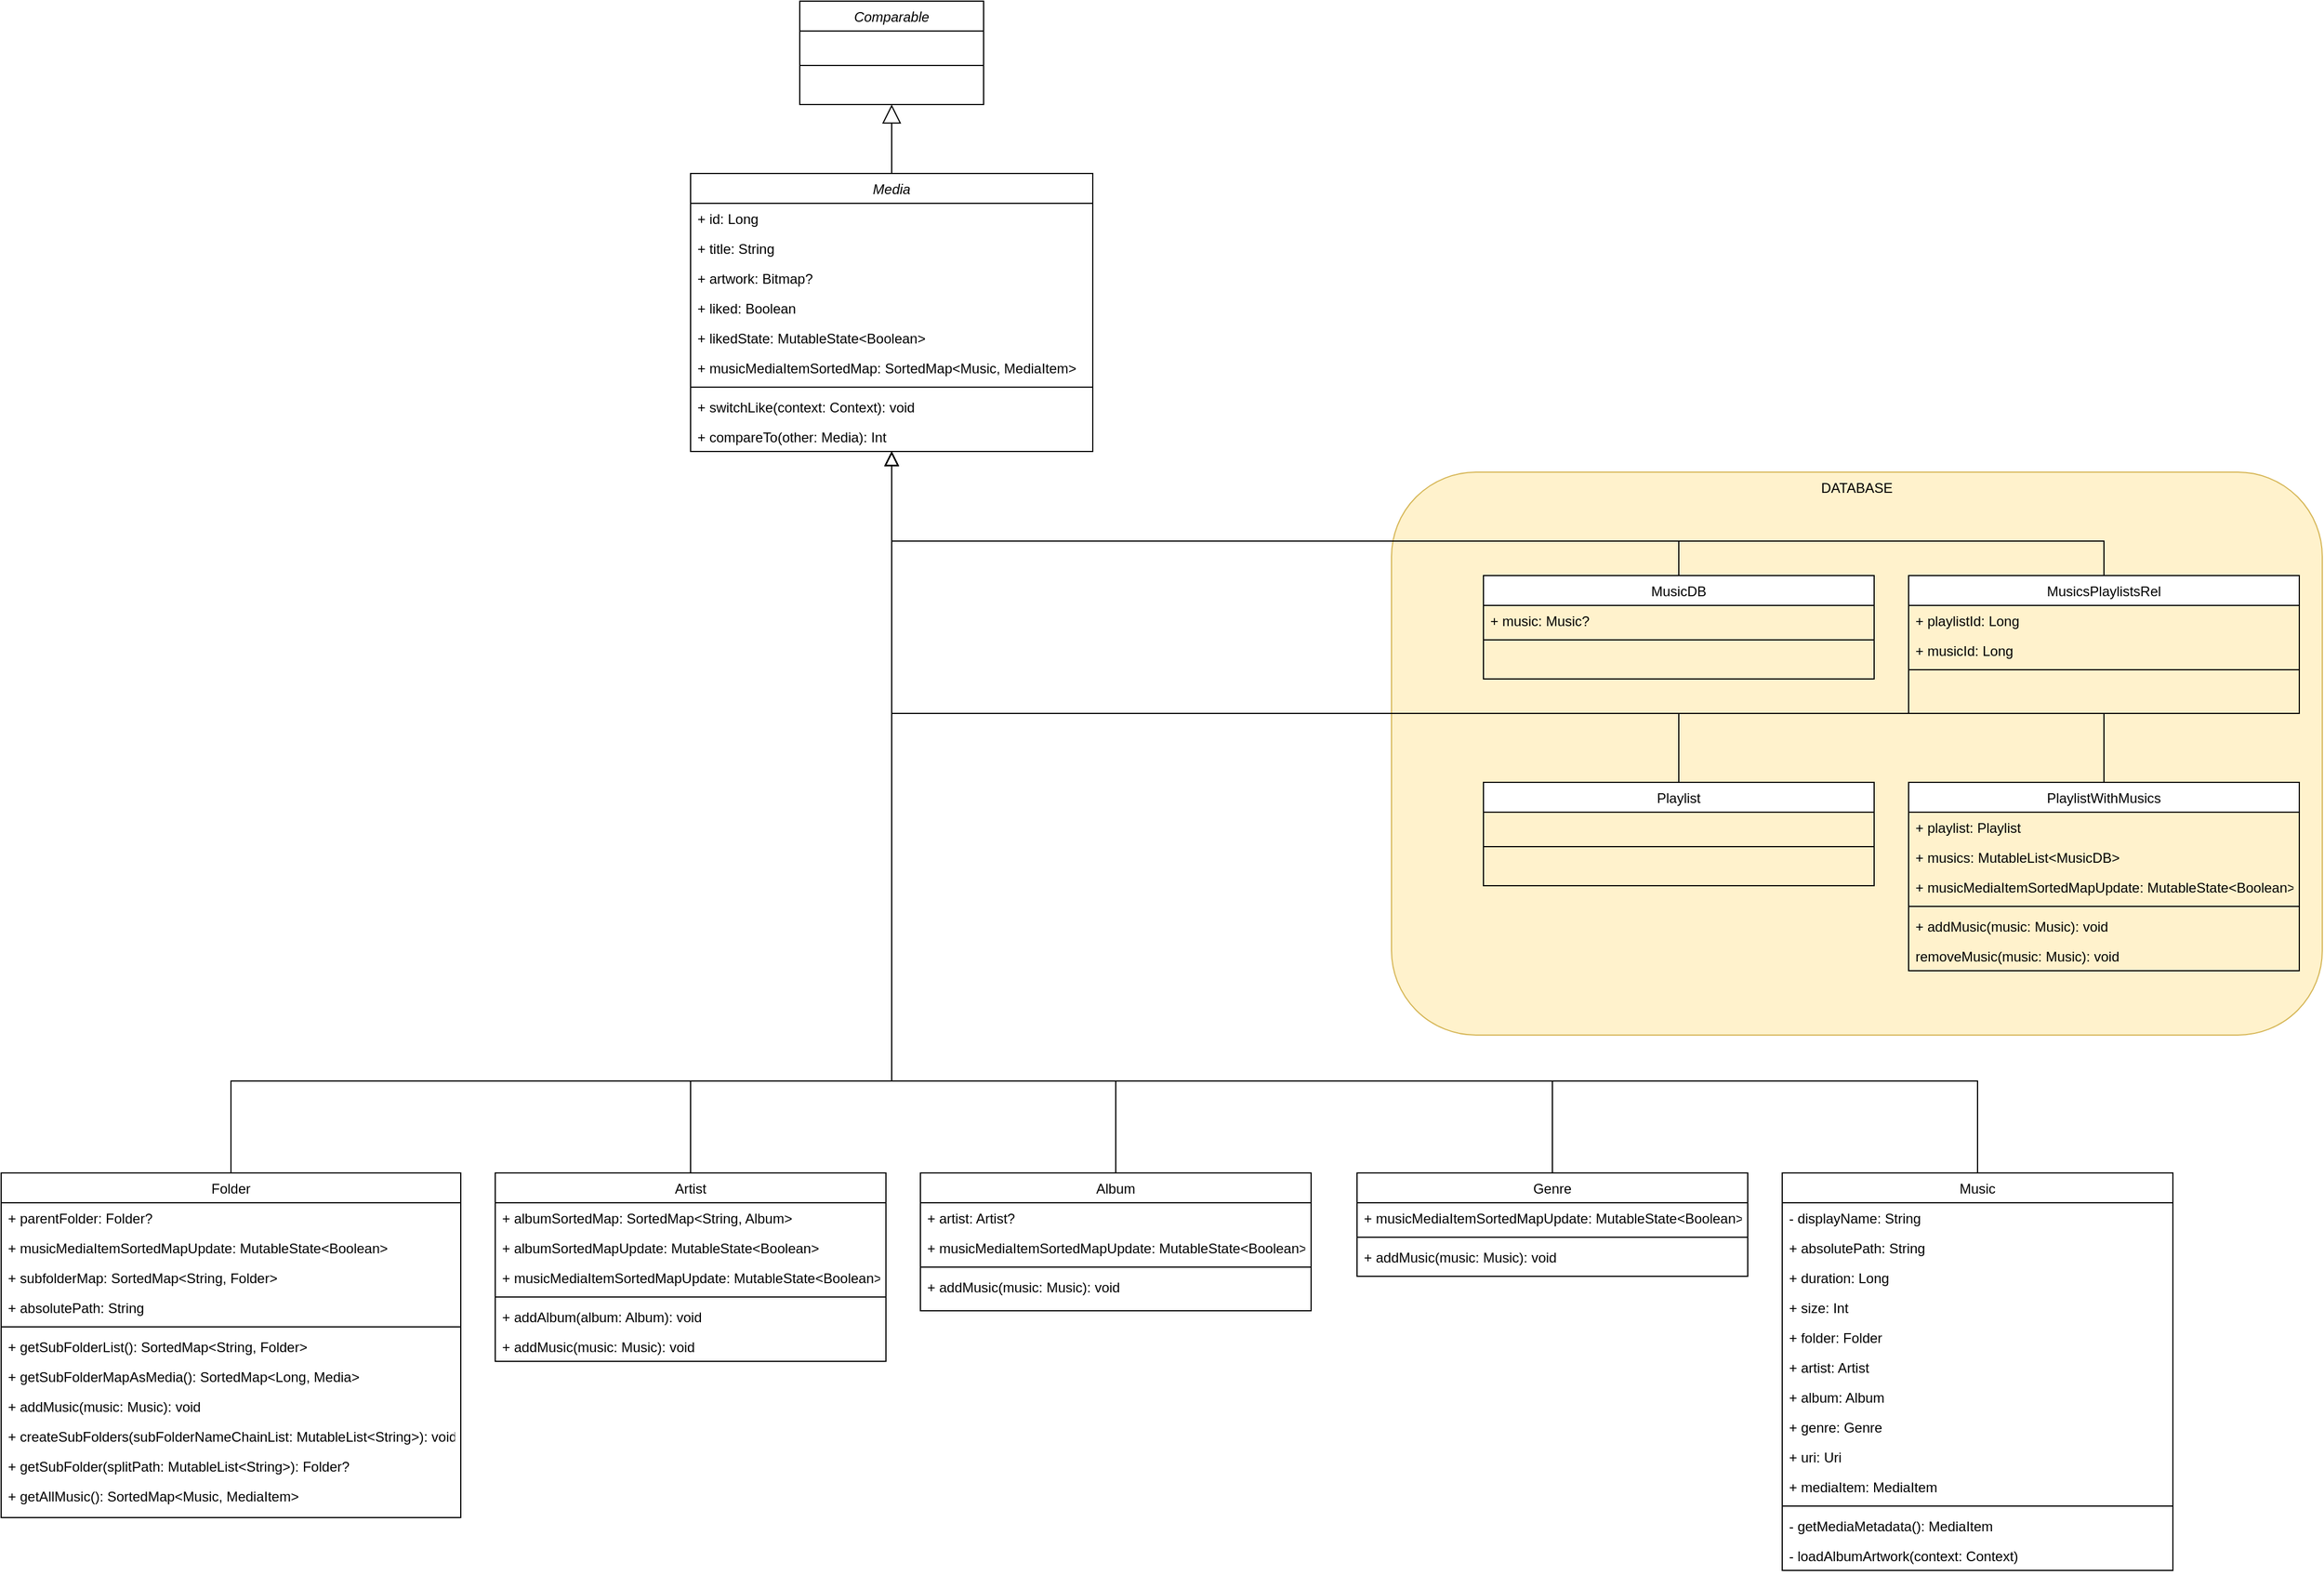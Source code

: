 <mxfile version="24.6.4" type="device">
  <diagram id="C5RBs43oDa-KdzZeNtuy" name="Page-1">
    <mxGraphModel dx="3434" dy="2704" grid="1" gridSize="10" guides="1" tooltips="1" connect="1" arrows="1" fold="1" page="1" pageScale="1" pageWidth="827" pageHeight="1169" math="0" shadow="0">
      <root>
        <mxCell id="WIyWlLk6GJQsqaUBKTNV-0" />
        <mxCell id="WIyWlLk6GJQsqaUBKTNV-1" parent="WIyWlLk6GJQsqaUBKTNV-0" />
        <mxCell id="YpZkU9xtYpbVFz88kELq-27" style="edgeStyle=orthogonalEdgeStyle;rounded=0;orthogonalLoop=1;jettySize=auto;html=1;entryX=0.5;entryY=1;entryDx=0;entryDy=0;endArrow=block;endFill=0;strokeWidth=1;endSize=14;" parent="WIyWlLk6GJQsqaUBKTNV-1" source="zkfFHV4jXpPFQw0GAbJ--0" target="YpZkU9xtYpbVFz88kELq-18" edge="1">
          <mxGeometry relative="1" as="geometry" />
        </mxCell>
        <mxCell id="zkfFHV4jXpPFQw0GAbJ--0" value="Media" style="swimlane;fontStyle=2;align=center;verticalAlign=top;childLayout=stackLayout;horizontal=1;startSize=26;horizontalStack=0;resizeParent=1;resizeLast=0;collapsible=1;marginBottom=0;rounded=0;shadow=0;strokeWidth=1;" parent="WIyWlLk6GJQsqaUBKTNV-1" vertex="1">
          <mxGeometry x="40" y="-510" width="350" height="242" as="geometry">
            <mxRectangle x="230" y="140" width="160" height="26" as="alternateBounds" />
          </mxGeometry>
        </mxCell>
        <mxCell id="zkfFHV4jXpPFQw0GAbJ--1" value="+ id: Long" style="text;align=left;verticalAlign=top;spacingLeft=4;spacingRight=4;overflow=hidden;rotatable=0;points=[[0,0.5],[1,0.5]];portConstraint=eastwest;" parent="zkfFHV4jXpPFQw0GAbJ--0" vertex="1">
          <mxGeometry y="26" width="350" height="26" as="geometry" />
        </mxCell>
        <mxCell id="zkfFHV4jXpPFQw0GAbJ--2" value="+ title: String" style="text;align=left;verticalAlign=top;spacingLeft=4;spacingRight=4;overflow=hidden;rotatable=0;points=[[0,0.5],[1,0.5]];portConstraint=eastwest;rounded=0;shadow=0;html=0;" parent="zkfFHV4jXpPFQw0GAbJ--0" vertex="1">
          <mxGeometry y="52" width="350" height="26" as="geometry" />
        </mxCell>
        <mxCell id="zkfFHV4jXpPFQw0GAbJ--3" value="+ artwork: Bitmap?" style="text;align=left;verticalAlign=top;spacingLeft=4;spacingRight=4;overflow=hidden;rotatable=0;points=[[0,0.5],[1,0.5]];portConstraint=eastwest;rounded=0;shadow=0;html=0;" parent="zkfFHV4jXpPFQw0GAbJ--0" vertex="1">
          <mxGeometry y="78" width="350" height="26" as="geometry" />
        </mxCell>
        <mxCell id="YpZkU9xtYpbVFz88kELq-3" value="+ liked: Boolean" style="text;align=left;verticalAlign=top;spacingLeft=4;spacingRight=4;overflow=hidden;rotatable=0;points=[[0,0.5],[1,0.5]];portConstraint=eastwest;rounded=0;shadow=0;html=0;" parent="zkfFHV4jXpPFQw0GAbJ--0" vertex="1">
          <mxGeometry y="104" width="350" height="26" as="geometry" />
        </mxCell>
        <mxCell id="YpZkU9xtYpbVFz88kELq-2" value="+ likedState: MutableState&lt;Boolean&gt;" style="text;align=left;verticalAlign=top;spacingLeft=4;spacingRight=4;overflow=hidden;rotatable=0;points=[[0,0.5],[1,0.5]];portConstraint=eastwest;rounded=0;shadow=0;html=0;" parent="zkfFHV4jXpPFQw0GAbJ--0" vertex="1">
          <mxGeometry y="130" width="350" height="26" as="geometry" />
        </mxCell>
        <mxCell id="YpZkU9xtYpbVFz88kELq-7" value="+ musicMediaItemSortedMap: SortedMap&lt;Music, MediaItem&gt;" style="text;align=left;verticalAlign=top;spacingLeft=4;spacingRight=4;overflow=hidden;rotatable=0;points=[[0,0.5],[1,0.5]];portConstraint=eastwest;rounded=0;shadow=0;html=0;" parent="zkfFHV4jXpPFQw0GAbJ--0" vertex="1">
          <mxGeometry y="156" width="350" height="26" as="geometry" />
        </mxCell>
        <mxCell id="zkfFHV4jXpPFQw0GAbJ--4" value="" style="line;html=1;strokeWidth=1;align=left;verticalAlign=middle;spacingTop=-1;spacingLeft=3;spacingRight=3;rotatable=0;labelPosition=right;points=[];portConstraint=eastwest;" parent="zkfFHV4jXpPFQw0GAbJ--0" vertex="1">
          <mxGeometry y="182" width="350" height="8" as="geometry" />
        </mxCell>
        <mxCell id="zkfFHV4jXpPFQw0GAbJ--5" value="+ switchLike(context: Context): void" style="text;align=left;verticalAlign=top;spacingLeft=4;spacingRight=4;overflow=hidden;rotatable=0;points=[[0,0.5],[1,0.5]];portConstraint=eastwest;" parent="zkfFHV4jXpPFQw0GAbJ--0" vertex="1">
          <mxGeometry y="190" width="350" height="26" as="geometry" />
        </mxCell>
        <mxCell id="YpZkU9xtYpbVFz88kELq-6" value="+ compareTo(other: Media): Int" style="text;align=left;verticalAlign=top;spacingLeft=4;spacingRight=4;overflow=hidden;rotatable=0;points=[[0,0.5],[1,0.5]];portConstraint=eastwest;" parent="zkfFHV4jXpPFQw0GAbJ--0" vertex="1">
          <mxGeometry y="216" width="350" height="26" as="geometry" />
        </mxCell>
        <mxCell id="zkfFHV4jXpPFQw0GAbJ--6" value="Folder" style="swimlane;fontStyle=0;align=center;verticalAlign=top;childLayout=stackLayout;horizontal=1;startSize=26;horizontalStack=0;resizeParent=1;resizeLast=0;collapsible=1;marginBottom=0;rounded=0;shadow=0;strokeWidth=1;" parent="WIyWlLk6GJQsqaUBKTNV-1" vertex="1">
          <mxGeometry x="-560" y="360" width="400" height="300" as="geometry">
            <mxRectangle x="130" y="380" width="160" height="26" as="alternateBounds" />
          </mxGeometry>
        </mxCell>
        <mxCell id="zkfFHV4jXpPFQw0GAbJ--7" value="+ parentFolder: Folder?" style="text;align=left;verticalAlign=top;spacingLeft=4;spacingRight=4;overflow=hidden;rotatable=0;points=[[0,0.5],[1,0.5]];portConstraint=eastwest;" parent="zkfFHV4jXpPFQw0GAbJ--6" vertex="1">
          <mxGeometry y="26" width="400" height="26" as="geometry" />
        </mxCell>
        <mxCell id="zkfFHV4jXpPFQw0GAbJ--8" value="+ musicMediaItemSortedMapUpdate: MutableState&lt;Boolean&gt;" style="text;align=left;verticalAlign=top;spacingLeft=4;spacingRight=4;overflow=hidden;rotatable=0;points=[[0,0.5],[1,0.5]];portConstraint=eastwest;rounded=0;shadow=0;html=0;" parent="zkfFHV4jXpPFQw0GAbJ--6" vertex="1">
          <mxGeometry y="52" width="400" height="26" as="geometry" />
        </mxCell>
        <mxCell id="YpZkU9xtYpbVFz88kELq-29" value="+ subfolderMap: SortedMap&lt;String, Folder&gt;" style="text;align=left;verticalAlign=top;spacingLeft=4;spacingRight=4;overflow=hidden;rotatable=0;points=[[0,0.5],[1,0.5]];portConstraint=eastwest;rounded=0;shadow=0;html=0;" parent="zkfFHV4jXpPFQw0GAbJ--6" vertex="1">
          <mxGeometry y="78" width="400" height="26" as="geometry" />
        </mxCell>
        <mxCell id="YpZkU9xtYpbVFz88kELq-30" value="+ absolutePath: String" style="text;align=left;verticalAlign=top;spacingLeft=4;spacingRight=4;overflow=hidden;rotatable=0;points=[[0,0.5],[1,0.5]];portConstraint=eastwest;rounded=0;shadow=0;html=0;" parent="zkfFHV4jXpPFQw0GAbJ--6" vertex="1">
          <mxGeometry y="104" width="400" height="26" as="geometry" />
        </mxCell>
        <mxCell id="zkfFHV4jXpPFQw0GAbJ--9" value="" style="line;html=1;strokeWidth=1;align=left;verticalAlign=middle;spacingTop=-1;spacingLeft=3;spacingRight=3;rotatable=0;labelPosition=right;points=[];portConstraint=eastwest;" parent="zkfFHV4jXpPFQw0GAbJ--6" vertex="1">
          <mxGeometry y="130" width="400" height="8" as="geometry" />
        </mxCell>
        <mxCell id="zkfFHV4jXpPFQw0GAbJ--10" value="+ getSubFolderList(): SortedMap&lt;String, Folder&gt;" style="text;align=left;verticalAlign=top;spacingLeft=4;spacingRight=4;overflow=hidden;rotatable=0;points=[[0,0.5],[1,0.5]];portConstraint=eastwest;fontStyle=0" parent="zkfFHV4jXpPFQw0GAbJ--6" vertex="1">
          <mxGeometry y="138" width="400" height="26" as="geometry" />
        </mxCell>
        <mxCell id="zkfFHV4jXpPFQw0GAbJ--11" value="+ getSubFolderMapAsMedia(): SortedMap&lt;Long, Media&gt;" style="text;align=left;verticalAlign=top;spacingLeft=4;spacingRight=4;overflow=hidden;rotatable=0;points=[[0,0.5],[1,0.5]];portConstraint=eastwest;" parent="zkfFHV4jXpPFQw0GAbJ--6" vertex="1">
          <mxGeometry y="164" width="400" height="26" as="geometry" />
        </mxCell>
        <mxCell id="YpZkU9xtYpbVFz88kELq-31" value="+ addMusic(music: Music): void" style="text;align=left;verticalAlign=top;spacingLeft=4;spacingRight=4;overflow=hidden;rotatable=0;points=[[0,0.5],[1,0.5]];portConstraint=eastwest;" parent="zkfFHV4jXpPFQw0GAbJ--6" vertex="1">
          <mxGeometry y="190" width="400" height="26" as="geometry" />
        </mxCell>
        <mxCell id="YpZkU9xtYpbVFz88kELq-37" value="+ createSubFolders(subFolderNameChainList: MutableList&lt;String&gt;): void" style="text;align=left;verticalAlign=top;spacingLeft=4;spacingRight=4;overflow=hidden;rotatable=0;points=[[0,0.5],[1,0.5]];portConstraint=eastwest;" parent="zkfFHV4jXpPFQw0GAbJ--6" vertex="1">
          <mxGeometry y="216" width="400" height="26" as="geometry" />
        </mxCell>
        <mxCell id="YpZkU9xtYpbVFz88kELq-36" value="+ getSubFolder(splitPath: MutableList&lt;String&gt;): Folder?" style="text;align=left;verticalAlign=top;spacingLeft=4;spacingRight=4;overflow=hidden;rotatable=0;points=[[0,0.5],[1,0.5]];portConstraint=eastwest;" parent="zkfFHV4jXpPFQw0GAbJ--6" vertex="1">
          <mxGeometry y="242" width="400" height="26" as="geometry" />
        </mxCell>
        <mxCell id="YpZkU9xtYpbVFz88kELq-35" value="+ getAllMusic(): SortedMap&lt;Music, MediaItem&gt;" style="text;align=left;verticalAlign=top;spacingLeft=4;spacingRight=4;overflow=hidden;rotatable=0;points=[[0,0.5],[1,0.5]];portConstraint=eastwest;" parent="zkfFHV4jXpPFQw0GAbJ--6" vertex="1">
          <mxGeometry y="268" width="400" height="26" as="geometry" />
        </mxCell>
        <mxCell id="zkfFHV4jXpPFQw0GAbJ--12" value="" style="endArrow=block;endSize=10;endFill=0;shadow=0;strokeWidth=1;rounded=0;curved=0;edgeStyle=elbowEdgeStyle;elbow=vertical;" parent="WIyWlLk6GJQsqaUBKTNV-1" source="zkfFHV4jXpPFQw0GAbJ--6" target="YpZkU9xtYpbVFz88kELq-6" edge="1">
          <mxGeometry width="160" relative="1" as="geometry">
            <mxPoint x="200" y="203" as="sourcePoint" />
            <mxPoint x="260" y="340" as="targetPoint" />
            <Array as="points">
              <mxPoint x="-80" y="280" />
            </Array>
          </mxGeometry>
        </mxCell>
        <mxCell id="zkfFHV4jXpPFQw0GAbJ--13" value="Artist" style="swimlane;fontStyle=0;align=center;verticalAlign=top;childLayout=stackLayout;horizontal=1;startSize=26;horizontalStack=0;resizeParent=1;resizeLast=0;collapsible=1;marginBottom=0;rounded=0;shadow=0;strokeWidth=1;" parent="WIyWlLk6GJQsqaUBKTNV-1" vertex="1">
          <mxGeometry x="-130" y="360" width="340" height="164" as="geometry">
            <mxRectangle x="340" y="380" width="170" height="26" as="alternateBounds" />
          </mxGeometry>
        </mxCell>
        <mxCell id="zkfFHV4jXpPFQw0GAbJ--14" value="+ albumSortedMap: SortedMap&lt;String, Album&gt; " style="text;align=left;verticalAlign=top;spacingLeft=4;spacingRight=4;overflow=hidden;rotatable=0;points=[[0,0.5],[1,0.5]];portConstraint=eastwest;" parent="zkfFHV4jXpPFQw0GAbJ--13" vertex="1">
          <mxGeometry y="26" width="340" height="26" as="geometry" />
        </mxCell>
        <mxCell id="YpZkU9xtYpbVFz88kELq-43" value="+ albumSortedMapUpdate: MutableState&lt;Boolean&gt;" style="text;align=left;verticalAlign=top;spacingLeft=4;spacingRight=4;overflow=hidden;rotatable=0;points=[[0,0.5],[1,0.5]];portConstraint=eastwest;" parent="zkfFHV4jXpPFQw0GAbJ--13" vertex="1">
          <mxGeometry y="52" width="340" height="26" as="geometry" />
        </mxCell>
        <mxCell id="YpZkU9xtYpbVFz88kELq-44" value="+ musicMediaItemSortedMapUpdate: MutableState&lt;Boolean&gt;" style="text;align=left;verticalAlign=top;spacingLeft=4;spacingRight=4;overflow=hidden;rotatable=0;points=[[0,0.5],[1,0.5]];portConstraint=eastwest;" parent="zkfFHV4jXpPFQw0GAbJ--13" vertex="1">
          <mxGeometry y="78" width="340" height="26" as="geometry" />
        </mxCell>
        <mxCell id="zkfFHV4jXpPFQw0GAbJ--15" value="" style="line;html=1;strokeWidth=1;align=left;verticalAlign=middle;spacingTop=-1;spacingLeft=3;spacingRight=3;rotatable=0;labelPosition=right;points=[];portConstraint=eastwest;" parent="zkfFHV4jXpPFQw0GAbJ--13" vertex="1">
          <mxGeometry y="104" width="340" height="8" as="geometry" />
        </mxCell>
        <mxCell id="YpZkU9xtYpbVFz88kELq-42" value="+ addAlbum(album: Album): void" style="text;align=left;verticalAlign=top;spacingLeft=4;spacingRight=4;overflow=hidden;rotatable=0;points=[[0,0.5],[1,0.5]];portConstraint=eastwest;" parent="zkfFHV4jXpPFQw0GAbJ--13" vertex="1">
          <mxGeometry y="112" width="340" height="26" as="geometry" />
        </mxCell>
        <mxCell id="YpZkU9xtYpbVFz88kELq-46" value="+ addMusic(music: Music): void" style="text;align=left;verticalAlign=top;spacingLeft=4;spacingRight=4;overflow=hidden;rotatable=0;points=[[0,0.5],[1,0.5]];portConstraint=eastwest;" parent="zkfFHV4jXpPFQw0GAbJ--13" vertex="1">
          <mxGeometry y="138" width="340" height="26" as="geometry" />
        </mxCell>
        <mxCell id="zkfFHV4jXpPFQw0GAbJ--16" value="" style="endArrow=block;endSize=10;endFill=0;shadow=0;strokeWidth=1;rounded=0;curved=0;edgeStyle=elbowEdgeStyle;elbow=vertical;" parent="WIyWlLk6GJQsqaUBKTNV-1" source="zkfFHV4jXpPFQw0GAbJ--13" target="YpZkU9xtYpbVFz88kELq-6" edge="1">
          <mxGeometry width="160" relative="1" as="geometry">
            <mxPoint x="210" y="373" as="sourcePoint" />
            <mxPoint x="240" y="290" as="targetPoint" />
            <Array as="points">
              <mxPoint x="215" y="280" />
            </Array>
          </mxGeometry>
        </mxCell>
        <mxCell id="YpZkU9xtYpbVFz88kELq-18" value="Comparable" style="swimlane;fontStyle=2;align=center;verticalAlign=top;childLayout=stackLayout;horizontal=1;startSize=26;horizontalStack=0;resizeParent=1;resizeLast=0;collapsible=1;marginBottom=0;rounded=0;shadow=0;strokeWidth=1;" parent="WIyWlLk6GJQsqaUBKTNV-1" vertex="1">
          <mxGeometry x="135" y="-660" width="160" height="90" as="geometry">
            <mxRectangle x="130" y="380" width="160" height="26" as="alternateBounds" />
          </mxGeometry>
        </mxCell>
        <mxCell id="YpZkU9xtYpbVFz88kELq-20" value=" " style="text;align=left;verticalAlign=top;spacingLeft=4;spacingRight=4;overflow=hidden;rotatable=0;points=[[0,0.5],[1,0.5]];portConstraint=eastwest;rounded=0;shadow=0;html=0;fontStyle=0" parent="YpZkU9xtYpbVFz88kELq-18" vertex="1">
          <mxGeometry y="26" width="160" height="26" as="geometry" />
        </mxCell>
        <mxCell id="YpZkU9xtYpbVFz88kELq-21" value="" style="line;html=1;strokeWidth=1;align=left;verticalAlign=middle;spacingTop=-1;spacingLeft=3;spacingRight=3;rotatable=0;labelPosition=right;points=[];portConstraint=eastwest;fontStyle=0" parent="YpZkU9xtYpbVFz88kELq-18" vertex="1">
          <mxGeometry y="52" width="160" height="8" as="geometry" />
        </mxCell>
        <mxCell id="YpZkU9xtYpbVFz88kELq-47" value="Album" style="swimlane;fontStyle=0;align=center;verticalAlign=top;childLayout=stackLayout;horizontal=1;startSize=26;horizontalStack=0;resizeParent=1;resizeLast=0;collapsible=1;marginBottom=0;rounded=0;shadow=0;strokeWidth=1;" parent="WIyWlLk6GJQsqaUBKTNV-1" vertex="1">
          <mxGeometry x="240" y="360" width="340" height="120" as="geometry">
            <mxRectangle x="340" y="380" width="170" height="26" as="alternateBounds" />
          </mxGeometry>
        </mxCell>
        <mxCell id="YpZkU9xtYpbVFz88kELq-48" value="+ artist: Artist?" style="text;align=left;verticalAlign=top;spacingLeft=4;spacingRight=4;overflow=hidden;rotatable=0;points=[[0,0.5],[1,0.5]];portConstraint=eastwest;" parent="YpZkU9xtYpbVFz88kELq-47" vertex="1">
          <mxGeometry y="26" width="340" height="26" as="geometry" />
        </mxCell>
        <mxCell id="YpZkU9xtYpbVFz88kELq-49" value="+ musicMediaItemSortedMapUpdate: MutableState&lt;Boolean&gt;" style="text;align=left;verticalAlign=top;spacingLeft=4;spacingRight=4;overflow=hidden;rotatable=0;points=[[0,0.5],[1,0.5]];portConstraint=eastwest;" parent="YpZkU9xtYpbVFz88kELq-47" vertex="1">
          <mxGeometry y="52" width="340" height="26" as="geometry" />
        </mxCell>
        <mxCell id="YpZkU9xtYpbVFz88kELq-51" value="" style="line;html=1;strokeWidth=1;align=left;verticalAlign=middle;spacingTop=-1;spacingLeft=3;spacingRight=3;rotatable=0;labelPosition=right;points=[];portConstraint=eastwest;" parent="YpZkU9xtYpbVFz88kELq-47" vertex="1">
          <mxGeometry y="78" width="340" height="8" as="geometry" />
        </mxCell>
        <mxCell id="YpZkU9xtYpbVFz88kELq-52" value="+ addMusic(music: Music): void" style="text;align=left;verticalAlign=top;spacingLeft=4;spacingRight=4;overflow=hidden;rotatable=0;points=[[0,0.5],[1,0.5]];portConstraint=eastwest;" parent="YpZkU9xtYpbVFz88kELq-47" vertex="1">
          <mxGeometry y="86" width="340" height="26" as="geometry" />
        </mxCell>
        <mxCell id="YpZkU9xtYpbVFz88kELq-56" value="" style="endArrow=block;endSize=10;endFill=0;shadow=0;strokeWidth=1;rounded=0;curved=0;edgeStyle=elbowEdgeStyle;elbow=vertical;exitX=0.5;exitY=0;exitDx=0;exitDy=0;" parent="WIyWlLk6GJQsqaUBKTNV-1" source="YpZkU9xtYpbVFz88kELq-47" target="YpZkU9xtYpbVFz88kELq-6" edge="1">
          <mxGeometry width="160" relative="1" as="geometry">
            <mxPoint x="50" y="370" as="sourcePoint" />
            <mxPoint x="290" y="300" as="targetPoint" />
            <Array as="points">
              <mxPoint x="215" y="280" />
            </Array>
          </mxGeometry>
        </mxCell>
        <mxCell id="YpZkU9xtYpbVFz88kELq-57" value="Genre" style="swimlane;fontStyle=0;align=center;verticalAlign=top;childLayout=stackLayout;horizontal=1;startSize=26;horizontalStack=0;resizeParent=1;resizeLast=0;collapsible=1;marginBottom=0;rounded=0;shadow=0;strokeWidth=1;" parent="WIyWlLk6GJQsqaUBKTNV-1" vertex="1">
          <mxGeometry x="620" y="360" width="340" height="90" as="geometry">
            <mxRectangle x="340" y="380" width="170" height="26" as="alternateBounds" />
          </mxGeometry>
        </mxCell>
        <mxCell id="YpZkU9xtYpbVFz88kELq-59" value="+ musicMediaItemSortedMapUpdate: MutableState&lt;Boolean&gt;" style="text;align=left;verticalAlign=top;spacingLeft=4;spacingRight=4;overflow=hidden;rotatable=0;points=[[0,0.5],[1,0.5]];portConstraint=eastwest;" parent="YpZkU9xtYpbVFz88kELq-57" vertex="1">
          <mxGeometry y="26" width="340" height="26" as="geometry" />
        </mxCell>
        <mxCell id="YpZkU9xtYpbVFz88kELq-60" value="" style="line;html=1;strokeWidth=1;align=left;verticalAlign=middle;spacingTop=-1;spacingLeft=3;spacingRight=3;rotatable=0;labelPosition=right;points=[];portConstraint=eastwest;" parent="YpZkU9xtYpbVFz88kELq-57" vertex="1">
          <mxGeometry y="52" width="340" height="8" as="geometry" />
        </mxCell>
        <mxCell id="YpZkU9xtYpbVFz88kELq-61" value="+ addMusic(music: Music): void" style="text;align=left;verticalAlign=top;spacingLeft=4;spacingRight=4;overflow=hidden;rotatable=0;points=[[0,0.5],[1,0.5]];portConstraint=eastwest;" parent="YpZkU9xtYpbVFz88kELq-57" vertex="1">
          <mxGeometry y="60" width="340" height="26" as="geometry" />
        </mxCell>
        <mxCell id="YpZkU9xtYpbVFz88kELq-63" value="" style="endArrow=block;endSize=10;endFill=0;shadow=0;strokeWidth=1;rounded=0;curved=0;edgeStyle=elbowEdgeStyle;elbow=vertical;" parent="WIyWlLk6GJQsqaUBKTNV-1" source="YpZkU9xtYpbVFz88kELq-57" target="YpZkU9xtYpbVFz88kELq-6" edge="1">
          <mxGeometry width="160" relative="1" as="geometry">
            <mxPoint x="420" y="370" as="sourcePoint" />
            <mxPoint x="265" y="292" as="targetPoint" />
            <Array as="points">
              <mxPoint x="510" y="280" />
            </Array>
          </mxGeometry>
        </mxCell>
        <mxCell id="YpZkU9xtYpbVFz88kELq-64" value="Music" style="swimlane;fontStyle=0;align=center;verticalAlign=top;childLayout=stackLayout;horizontal=1;startSize=26;horizontalStack=0;resizeParent=1;resizeLast=0;collapsible=1;marginBottom=0;rounded=0;shadow=0;strokeWidth=1;" parent="WIyWlLk6GJQsqaUBKTNV-1" vertex="1">
          <mxGeometry x="990" y="360" width="340" height="346" as="geometry">
            <mxRectangle x="340" y="380" width="170" height="26" as="alternateBounds" />
          </mxGeometry>
        </mxCell>
        <mxCell id="YpZkU9xtYpbVFz88kELq-65" value="- displayName: String" style="text;align=left;verticalAlign=top;spacingLeft=4;spacingRight=4;overflow=hidden;rotatable=0;points=[[0,0.5],[1,0.5]];portConstraint=eastwest;" parent="YpZkU9xtYpbVFz88kELq-64" vertex="1">
          <mxGeometry y="26" width="340" height="26" as="geometry" />
        </mxCell>
        <mxCell id="YpZkU9xtYpbVFz88kELq-70" value="+ absolutePath: String" style="text;align=left;verticalAlign=top;spacingLeft=4;spacingRight=4;overflow=hidden;rotatable=0;points=[[0,0.5],[1,0.5]];portConstraint=eastwest;" parent="YpZkU9xtYpbVFz88kELq-64" vertex="1">
          <mxGeometry y="52" width="340" height="26" as="geometry" />
        </mxCell>
        <mxCell id="YpZkU9xtYpbVFz88kELq-76" value="+ duration: Long" style="text;align=left;verticalAlign=top;spacingLeft=4;spacingRight=4;overflow=hidden;rotatable=0;points=[[0,0.5],[1,0.5]];portConstraint=eastwest;" parent="YpZkU9xtYpbVFz88kELq-64" vertex="1">
          <mxGeometry y="78" width="340" height="26" as="geometry" />
        </mxCell>
        <mxCell id="YpZkU9xtYpbVFz88kELq-75" value="+ size: Int" style="text;align=left;verticalAlign=top;spacingLeft=4;spacingRight=4;overflow=hidden;rotatable=0;points=[[0,0.5],[1,0.5]];portConstraint=eastwest;" parent="YpZkU9xtYpbVFz88kELq-64" vertex="1">
          <mxGeometry y="104" width="340" height="26" as="geometry" />
        </mxCell>
        <mxCell id="YpZkU9xtYpbVFz88kELq-74" value="+ folder: Folder" style="text;align=left;verticalAlign=top;spacingLeft=4;spacingRight=4;overflow=hidden;rotatable=0;points=[[0,0.5],[1,0.5]];portConstraint=eastwest;" parent="YpZkU9xtYpbVFz88kELq-64" vertex="1">
          <mxGeometry y="130" width="340" height="26" as="geometry" />
        </mxCell>
        <mxCell id="YpZkU9xtYpbVFz88kELq-73" value="+ artist: Artist" style="text;align=left;verticalAlign=top;spacingLeft=4;spacingRight=4;overflow=hidden;rotatable=0;points=[[0,0.5],[1,0.5]];portConstraint=eastwest;" parent="YpZkU9xtYpbVFz88kELq-64" vertex="1">
          <mxGeometry y="156" width="340" height="26" as="geometry" />
        </mxCell>
        <mxCell id="YpZkU9xtYpbVFz88kELq-72" value="+ album: Album" style="text;align=left;verticalAlign=top;spacingLeft=4;spacingRight=4;overflow=hidden;rotatable=0;points=[[0,0.5],[1,0.5]];portConstraint=eastwest;" parent="YpZkU9xtYpbVFz88kELq-64" vertex="1">
          <mxGeometry y="182" width="340" height="26" as="geometry" />
        </mxCell>
        <mxCell id="YpZkU9xtYpbVFz88kELq-71" value="+ genre: Genre" style="text;align=left;verticalAlign=top;spacingLeft=4;spacingRight=4;overflow=hidden;rotatable=0;points=[[0,0.5],[1,0.5]];portConstraint=eastwest;" parent="YpZkU9xtYpbVFz88kELq-64" vertex="1">
          <mxGeometry y="208" width="340" height="26" as="geometry" />
        </mxCell>
        <mxCell id="YpZkU9xtYpbVFz88kELq-78" value="+ uri: Uri" style="text;align=left;verticalAlign=top;spacingLeft=4;spacingRight=4;overflow=hidden;rotatable=0;points=[[0,0.5],[1,0.5]];portConstraint=eastwest;" parent="YpZkU9xtYpbVFz88kELq-64" vertex="1">
          <mxGeometry y="234" width="340" height="26" as="geometry" />
        </mxCell>
        <mxCell id="YpZkU9xtYpbVFz88kELq-77" value="+ mediaItem: MediaItem" style="text;align=left;verticalAlign=top;spacingLeft=4;spacingRight=4;overflow=hidden;rotatable=0;points=[[0,0.5],[1,0.5]];portConstraint=eastwest;" parent="YpZkU9xtYpbVFz88kELq-64" vertex="1">
          <mxGeometry y="260" width="340" height="26" as="geometry" />
        </mxCell>
        <mxCell id="YpZkU9xtYpbVFz88kELq-66" value="" style="line;html=1;strokeWidth=1;align=left;verticalAlign=middle;spacingTop=-1;spacingLeft=3;spacingRight=3;rotatable=0;labelPosition=right;points=[];portConstraint=eastwest;" parent="YpZkU9xtYpbVFz88kELq-64" vertex="1">
          <mxGeometry y="286" width="340" height="8" as="geometry" />
        </mxCell>
        <mxCell id="YpZkU9xtYpbVFz88kELq-67" value="- getMediaMetadata(): MediaItem" style="text;align=left;verticalAlign=top;spacingLeft=4;spacingRight=4;overflow=hidden;rotatable=0;points=[[0,0.5],[1,0.5]];portConstraint=eastwest;" parent="YpZkU9xtYpbVFz88kELq-64" vertex="1">
          <mxGeometry y="294" width="340" height="26" as="geometry" />
        </mxCell>
        <mxCell id="YpZkU9xtYpbVFz88kELq-79" value="- loadAlbumArtwork(context: Context)" style="text;align=left;verticalAlign=top;spacingLeft=4;spacingRight=4;overflow=hidden;rotatable=0;points=[[0,0.5],[1,0.5]];portConstraint=eastwest;" parent="YpZkU9xtYpbVFz88kELq-64" vertex="1">
          <mxGeometry y="320" width="340" height="26" as="geometry" />
        </mxCell>
        <mxCell id="YpZkU9xtYpbVFz88kELq-69" value="" style="endArrow=block;endSize=10;endFill=0;shadow=0;strokeWidth=1;rounded=0;curved=0;edgeStyle=elbowEdgeStyle;elbow=vertical;" parent="WIyWlLk6GJQsqaUBKTNV-1" source="YpZkU9xtYpbVFz88kELq-64" target="YpZkU9xtYpbVFz88kELq-6" edge="1">
          <mxGeometry width="160" relative="1" as="geometry">
            <mxPoint x="800" y="370" as="sourcePoint" />
            <mxPoint x="265" y="292" as="targetPoint" />
            <Array as="points">
              <mxPoint x="710" y="280" />
            </Array>
          </mxGeometry>
        </mxCell>
        <mxCell id="JfJ_LDCNABs6NTUcUGUG-0" value="DATABASE" style="rounded=1;whiteSpace=wrap;html=1;verticalAlign=top;fillColor=#fff2cc;strokeColor=#d6b656;" vertex="1" parent="WIyWlLk6GJQsqaUBKTNV-1">
          <mxGeometry x="650" y="-250" width="810" height="490" as="geometry" />
        </mxCell>
        <mxCell id="JfJ_LDCNABs6NTUcUGUG-15" value="MusicDB" style="swimlane;fontStyle=0;align=center;verticalAlign=top;childLayout=stackLayout;horizontal=1;startSize=26;horizontalStack=0;resizeParent=1;resizeLast=0;collapsible=1;marginBottom=0;rounded=0;shadow=0;strokeWidth=1;" vertex="1" parent="WIyWlLk6GJQsqaUBKTNV-1">
          <mxGeometry x="730" y="-160" width="340" height="90" as="geometry">
            <mxRectangle x="340" y="380" width="170" height="26" as="alternateBounds" />
          </mxGeometry>
        </mxCell>
        <mxCell id="JfJ_LDCNABs6NTUcUGUG-16" value="+ music: Music?" style="text;align=left;verticalAlign=top;spacingLeft=4;spacingRight=4;overflow=hidden;rotatable=0;points=[[0,0.5],[1,0.5]];portConstraint=eastwest;" vertex="1" parent="JfJ_LDCNABs6NTUcUGUG-15">
          <mxGeometry y="26" width="340" height="26" as="geometry" />
        </mxCell>
        <mxCell id="JfJ_LDCNABs6NTUcUGUG-17" value="" style="line;html=1;strokeWidth=1;align=left;verticalAlign=middle;spacingTop=-1;spacingLeft=3;spacingRight=3;rotatable=0;labelPosition=right;points=[];portConstraint=eastwest;" vertex="1" parent="JfJ_LDCNABs6NTUcUGUG-15">
          <mxGeometry y="52" width="340" height="8" as="geometry" />
        </mxCell>
        <mxCell id="JfJ_LDCNABs6NTUcUGUG-19" value="" style="endArrow=block;endSize=10;endFill=0;shadow=0;strokeWidth=1;rounded=0;curved=0;edgeStyle=elbowEdgeStyle;elbow=vertical;exitX=0.5;exitY=0;exitDx=0;exitDy=0;" edge="1" parent="WIyWlLk6GJQsqaUBKTNV-1" source="JfJ_LDCNABs6NTUcUGUG-15" target="YpZkU9xtYpbVFz88kELq-6">
          <mxGeometry width="160" relative="1" as="geometry">
            <mxPoint x="1365" y="118" as="sourcePoint" />
            <mxPoint x="460" y="40" as="targetPoint" />
            <Array as="points">
              <mxPoint x="650" y="-190" />
            </Array>
          </mxGeometry>
        </mxCell>
        <mxCell id="JfJ_LDCNABs6NTUcUGUG-20" value="MusicsPlaylistsRel" style="swimlane;fontStyle=0;align=center;verticalAlign=top;childLayout=stackLayout;horizontal=1;startSize=26;horizontalStack=0;resizeParent=1;resizeLast=0;collapsible=1;marginBottom=0;rounded=0;shadow=0;strokeWidth=1;" vertex="1" parent="WIyWlLk6GJQsqaUBKTNV-1">
          <mxGeometry x="1100" y="-160" width="340" height="120" as="geometry">
            <mxRectangle x="340" y="380" width="170" height="26" as="alternateBounds" />
          </mxGeometry>
        </mxCell>
        <mxCell id="JfJ_LDCNABs6NTUcUGUG-21" value="+ playlistId: Long" style="text;align=left;verticalAlign=top;spacingLeft=4;spacingRight=4;overflow=hidden;rotatable=0;points=[[0,0.5],[1,0.5]];portConstraint=eastwest;" vertex="1" parent="JfJ_LDCNABs6NTUcUGUG-20">
          <mxGeometry y="26" width="340" height="26" as="geometry" />
        </mxCell>
        <mxCell id="JfJ_LDCNABs6NTUcUGUG-24" value="+ musicId: Long" style="text;align=left;verticalAlign=top;spacingLeft=4;spacingRight=4;overflow=hidden;rotatable=0;points=[[0,0.5],[1,0.5]];portConstraint=eastwest;" vertex="1" parent="JfJ_LDCNABs6NTUcUGUG-20">
          <mxGeometry y="52" width="340" height="26" as="geometry" />
        </mxCell>
        <mxCell id="JfJ_LDCNABs6NTUcUGUG-22" value="" style="line;html=1;strokeWidth=1;align=left;verticalAlign=middle;spacingTop=-1;spacingLeft=3;spacingRight=3;rotatable=0;labelPosition=right;points=[];portConstraint=eastwest;" vertex="1" parent="JfJ_LDCNABs6NTUcUGUG-20">
          <mxGeometry y="78" width="340" height="8" as="geometry" />
        </mxCell>
        <mxCell id="JfJ_LDCNABs6NTUcUGUG-23" style="text;align=left;verticalAlign=top;spacingLeft=4;spacingRight=4;overflow=hidden;rotatable=0;points=[[0,0.5],[1,0.5]];portConstraint=eastwest;" vertex="1" parent="JfJ_LDCNABs6NTUcUGUG-20">
          <mxGeometry y="86" width="340" height="26" as="geometry" />
        </mxCell>
        <mxCell id="JfJ_LDCNABs6NTUcUGUG-26" value="" style="endArrow=block;endSize=10;endFill=0;shadow=0;strokeWidth=1;rounded=0;curved=0;edgeStyle=elbowEdgeStyle;elbow=vertical;" edge="1" parent="WIyWlLk6GJQsqaUBKTNV-1" source="JfJ_LDCNABs6NTUcUGUG-20" target="YpZkU9xtYpbVFz88kELq-6">
          <mxGeometry width="160" relative="1" as="geometry">
            <mxPoint x="910" y="-120" as="sourcePoint" />
            <mxPoint x="225" y="-258" as="targetPoint" />
            <Array as="points">
              <mxPoint x="740" y="-190" />
            </Array>
          </mxGeometry>
        </mxCell>
        <mxCell id="JfJ_LDCNABs6NTUcUGUG-27" value="Playlist" style="swimlane;fontStyle=0;align=center;verticalAlign=top;childLayout=stackLayout;horizontal=1;startSize=26;horizontalStack=0;resizeParent=1;resizeLast=0;collapsible=1;marginBottom=0;rounded=0;shadow=0;strokeWidth=1;" vertex="1" parent="WIyWlLk6GJQsqaUBKTNV-1">
          <mxGeometry x="730" y="20" width="340" height="90" as="geometry">
            <mxRectangle x="340" y="380" width="170" height="26" as="alternateBounds" />
          </mxGeometry>
        </mxCell>
        <mxCell id="JfJ_LDCNABs6NTUcUGUG-28" value=" " style="text;align=left;verticalAlign=top;spacingLeft=4;spacingRight=4;overflow=hidden;rotatable=0;points=[[0,0.5],[1,0.5]];portConstraint=eastwest;" vertex="1" parent="JfJ_LDCNABs6NTUcUGUG-27">
          <mxGeometry y="26" width="340" height="26" as="geometry" />
        </mxCell>
        <mxCell id="JfJ_LDCNABs6NTUcUGUG-29" value="" style="line;html=1;strokeWidth=1;align=left;verticalAlign=middle;spacingTop=-1;spacingLeft=3;spacingRight=3;rotatable=0;labelPosition=right;points=[];portConstraint=eastwest;" vertex="1" parent="JfJ_LDCNABs6NTUcUGUG-27">
          <mxGeometry y="52" width="340" height="8" as="geometry" />
        </mxCell>
        <mxCell id="JfJ_LDCNABs6NTUcUGUG-30" value="" style="endArrow=block;endSize=10;endFill=0;shadow=0;strokeWidth=1;rounded=0;curved=0;edgeStyle=elbowEdgeStyle;elbow=vertical;exitX=0.5;exitY=0;exitDx=0;exitDy=0;" edge="1" parent="WIyWlLk6GJQsqaUBKTNV-1" source="JfJ_LDCNABs6NTUcUGUG-27" target="YpZkU9xtYpbVFz88kELq-6">
          <mxGeometry width="160" relative="1" as="geometry">
            <mxPoint x="1280" y="-120" as="sourcePoint" />
            <mxPoint x="225" y="-258" as="targetPoint" />
            <Array as="points">
              <mxPoint x="560" y="-40" />
            </Array>
          </mxGeometry>
        </mxCell>
        <mxCell id="JfJ_LDCNABs6NTUcUGUG-31" value="PlaylistWithMusics" style="swimlane;fontStyle=0;align=center;verticalAlign=top;childLayout=stackLayout;horizontal=1;startSize=26;horizontalStack=0;resizeParent=1;resizeLast=0;collapsible=1;marginBottom=0;rounded=0;shadow=0;strokeWidth=1;" vertex="1" parent="WIyWlLk6GJQsqaUBKTNV-1">
          <mxGeometry x="1100" y="20" width="340" height="164" as="geometry">
            <mxRectangle x="340" y="380" width="170" height="26" as="alternateBounds" />
          </mxGeometry>
        </mxCell>
        <mxCell id="JfJ_LDCNABs6NTUcUGUG-32" value="+ playlist: Playlist" style="text;align=left;verticalAlign=top;spacingLeft=4;spacingRight=4;overflow=hidden;rotatable=0;points=[[0,0.5],[1,0.5]];portConstraint=eastwest;" vertex="1" parent="JfJ_LDCNABs6NTUcUGUG-31">
          <mxGeometry y="26" width="340" height="26" as="geometry" />
        </mxCell>
        <mxCell id="JfJ_LDCNABs6NTUcUGUG-34" value="+ musics: MutableList&lt;MusicDB&gt;" style="text;align=left;verticalAlign=top;spacingLeft=4;spacingRight=4;overflow=hidden;rotatable=0;points=[[0,0.5],[1,0.5]];portConstraint=eastwest;" vertex="1" parent="JfJ_LDCNABs6NTUcUGUG-31">
          <mxGeometry y="52" width="340" height="26" as="geometry" />
        </mxCell>
        <mxCell id="JfJ_LDCNABs6NTUcUGUG-37" value="+ musicMediaItemSortedMapUpdate: MutableState&lt;Boolean&gt;" style="text;align=left;verticalAlign=top;spacingLeft=4;spacingRight=4;overflow=hidden;rotatable=0;points=[[0,0.5],[1,0.5]];portConstraint=eastwest;" vertex="1" parent="JfJ_LDCNABs6NTUcUGUG-31">
          <mxGeometry y="78" width="340" height="26" as="geometry" />
        </mxCell>
        <mxCell id="JfJ_LDCNABs6NTUcUGUG-33" value="" style="line;html=1;strokeWidth=1;align=left;verticalAlign=middle;spacingTop=-1;spacingLeft=3;spacingRight=3;rotatable=0;labelPosition=right;points=[];portConstraint=eastwest;" vertex="1" parent="JfJ_LDCNABs6NTUcUGUG-31">
          <mxGeometry y="104" width="340" height="8" as="geometry" />
        </mxCell>
        <mxCell id="JfJ_LDCNABs6NTUcUGUG-36" value="+ addMusic(music: Music): void" style="text;align=left;verticalAlign=top;spacingLeft=4;spacingRight=4;overflow=hidden;rotatable=0;points=[[0,0.5],[1,0.5]];portConstraint=eastwest;" vertex="1" parent="JfJ_LDCNABs6NTUcUGUG-31">
          <mxGeometry y="112" width="340" height="26" as="geometry" />
        </mxCell>
        <mxCell id="JfJ_LDCNABs6NTUcUGUG-38" value="removeMusic(music: Music): void" style="text;align=left;verticalAlign=top;spacingLeft=4;spacingRight=4;overflow=hidden;rotatable=0;points=[[0,0.5],[1,0.5]];portConstraint=eastwest;" vertex="1" parent="JfJ_LDCNABs6NTUcUGUG-31">
          <mxGeometry y="138" width="340" height="26" as="geometry" />
        </mxCell>
        <mxCell id="JfJ_LDCNABs6NTUcUGUG-39" value="" style="endArrow=block;endSize=10;endFill=0;shadow=0;strokeWidth=1;rounded=0;curved=0;edgeStyle=elbowEdgeStyle;elbow=vertical;exitX=0.5;exitY=0;exitDx=0;exitDy=0;" edge="1" parent="WIyWlLk6GJQsqaUBKTNV-1" source="JfJ_LDCNABs6NTUcUGUG-31" target="YpZkU9xtYpbVFz88kELq-6">
          <mxGeometry width="160" relative="1" as="geometry">
            <mxPoint x="910" y="10" as="sourcePoint" />
            <mxPoint x="225" y="-258" as="targetPoint" />
            <Array as="points">
              <mxPoint x="750" y="-40" />
            </Array>
          </mxGeometry>
        </mxCell>
      </root>
    </mxGraphModel>
  </diagram>
</mxfile>

